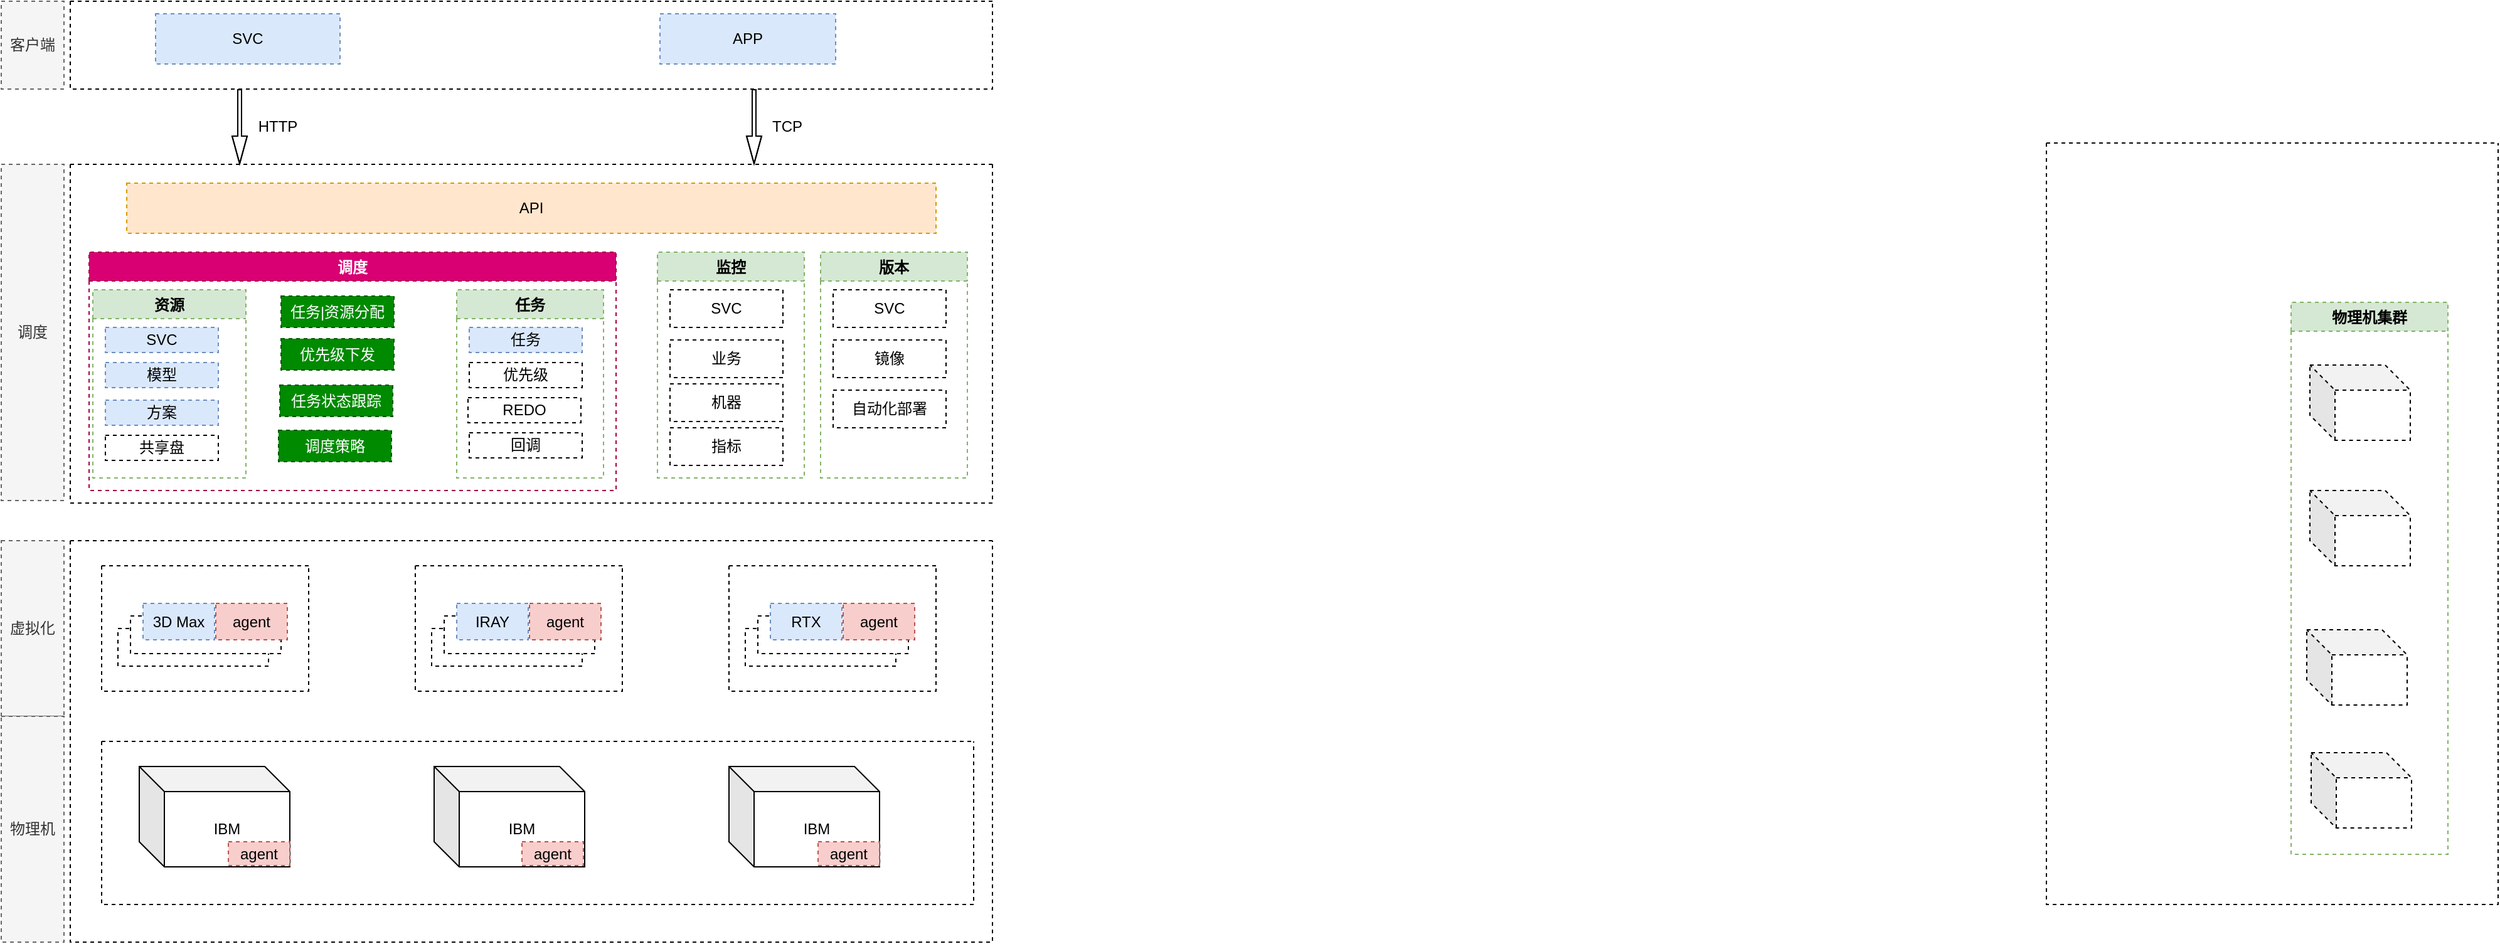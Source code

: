<mxfile version="24.7.16">
  <diagram name="第 1 页" id="7snGFcB2OGnm84_AoQXa">
    <mxGraphModel dx="1272" dy="775" grid="1" gridSize="10" guides="1" tooltips="1" connect="1" arrows="1" fold="1" page="1" pageScale="1" pageWidth="827" pageHeight="1169" math="0" shadow="0">
      <root>
        <mxCell id="0" />
        <mxCell id="1" parent="0" />
        <mxCell id="Lg2WKmgW3IOxMLWWxmQ5-1" value="IBM" style="shape=cube;whiteSpace=wrap;html=1;boundedLbl=1;backgroundOutline=1;darkOpacity=0.05;darkOpacity2=0.1;" vertex="1" parent="1">
          <mxGeometry x="190" y="680" width="120" height="80" as="geometry" />
        </mxCell>
        <mxCell id="Lg2WKmgW3IOxMLWWxmQ5-2" value="IBM" style="shape=cube;whiteSpace=wrap;html=1;boundedLbl=1;backgroundOutline=1;darkOpacity=0.05;darkOpacity2=0.1;" vertex="1" parent="1">
          <mxGeometry x="425" y="680" width="120" height="80" as="geometry" />
        </mxCell>
        <mxCell id="Lg2WKmgW3IOxMLWWxmQ5-3" value="IBM" style="shape=cube;whiteSpace=wrap;html=1;boundedLbl=1;backgroundOutline=1;darkOpacity=0.05;darkOpacity2=0.1;" vertex="1" parent="1">
          <mxGeometry x="660" y="680" width="120" height="80" as="geometry" />
        </mxCell>
        <mxCell id="Lg2WKmgW3IOxMLWWxmQ5-4" value="" style="swimlane;startSize=0;dashed=1;" vertex="1" parent="1">
          <mxGeometry x="135" y="500" width="735" height="320" as="geometry" />
        </mxCell>
        <mxCell id="Lg2WKmgW3IOxMLWWxmQ5-5" value="" style="swimlane;startSize=0;dashed=1;" vertex="1" parent="Lg2WKmgW3IOxMLWWxmQ5-4">
          <mxGeometry x="25" y="160" width="695" height="130" as="geometry" />
        </mxCell>
        <mxCell id="Lg2WKmgW3IOxMLWWxmQ5-6" value="" style="swimlane;startSize=0;dashed=1;" vertex="1" parent="Lg2WKmgW3IOxMLWWxmQ5-4">
          <mxGeometry x="25" y="20" width="165" height="100" as="geometry" />
        </mxCell>
        <mxCell id="Lg2WKmgW3IOxMLWWxmQ5-7" value="" style="rounded=0;whiteSpace=wrap;html=1;dashed=1;" vertex="1" parent="Lg2WKmgW3IOxMLWWxmQ5-6">
          <mxGeometry x="13" y="50" width="120" height="30" as="geometry" />
        </mxCell>
        <mxCell id="Lg2WKmgW3IOxMLWWxmQ5-8" value="" style="rounded=0;whiteSpace=wrap;html=1;dashed=1;" vertex="1" parent="1">
          <mxGeometry x="183" y="560" width="120" height="30" as="geometry" />
        </mxCell>
        <mxCell id="Lg2WKmgW3IOxMLWWxmQ5-9" value="3D Max" style="rounded=0;whiteSpace=wrap;html=1;dashed=1;fillColor=#dae8fc;strokeColor=#6c8ebf;" vertex="1" parent="1">
          <mxGeometry x="193" y="550" width="57" height="29" as="geometry" />
        </mxCell>
        <mxCell id="Lg2WKmgW3IOxMLWWxmQ5-10" value="" style="swimlane;startSize=0;dashed=1;" vertex="1" parent="1">
          <mxGeometry x="410" y="520" width="165" height="100" as="geometry" />
        </mxCell>
        <mxCell id="Lg2WKmgW3IOxMLWWxmQ5-11" value="" style="rounded=0;whiteSpace=wrap;html=1;dashed=1;" vertex="1" parent="Lg2WKmgW3IOxMLWWxmQ5-10">
          <mxGeometry x="13" y="50" width="120" height="30" as="geometry" />
        </mxCell>
        <mxCell id="Lg2WKmgW3IOxMLWWxmQ5-12" value="" style="rounded=0;whiteSpace=wrap;html=1;dashed=1;" vertex="1" parent="1">
          <mxGeometry x="433" y="560" width="120" height="30" as="geometry" />
        </mxCell>
        <mxCell id="Lg2WKmgW3IOxMLWWxmQ5-13" value="" style="swimlane;startSize=0;dashed=1;" vertex="1" parent="1">
          <mxGeometry x="660" y="520" width="165" height="100" as="geometry" />
        </mxCell>
        <mxCell id="Lg2WKmgW3IOxMLWWxmQ5-14" value="" style="rounded=0;whiteSpace=wrap;html=1;dashed=1;" vertex="1" parent="Lg2WKmgW3IOxMLWWxmQ5-13">
          <mxGeometry x="13" y="50" width="120" height="30" as="geometry" />
        </mxCell>
        <mxCell id="Lg2WKmgW3IOxMLWWxmQ5-15" value="" style="rounded=0;whiteSpace=wrap;html=1;dashed=1;" vertex="1" parent="1">
          <mxGeometry x="683" y="560" width="120" height="30" as="geometry" />
        </mxCell>
        <mxCell id="Lg2WKmgW3IOxMLWWxmQ5-16" value="" style="swimlane;startSize=0;dashed=1;" vertex="1" parent="1">
          <mxGeometry x="135" y="200" width="735" height="270" as="geometry" />
        </mxCell>
        <mxCell id="Lg2WKmgW3IOxMLWWxmQ5-17" value="资源" style="swimlane;dashed=1;fillColor=#d5e8d4;strokeColor=#82b366;" vertex="1" parent="Lg2WKmgW3IOxMLWWxmQ5-16">
          <mxGeometry x="18" y="100" width="122" height="150" as="geometry" />
        </mxCell>
        <mxCell id="Lg2WKmgW3IOxMLWWxmQ5-18" value="SVC" style="rounded=0;whiteSpace=wrap;html=1;dashed=1;fillColor=#dae8fc;strokeColor=#6c8ebf;" vertex="1" parent="Lg2WKmgW3IOxMLWWxmQ5-17">
          <mxGeometry x="10" y="30" width="90" height="20" as="geometry" />
        </mxCell>
        <mxCell id="Lg2WKmgW3IOxMLWWxmQ5-19" value="API" style="rounded=0;whiteSpace=wrap;html=1;dashed=1;fillColor=#ffe6cc;strokeColor=#d79b00;" vertex="1" parent="Lg2WKmgW3IOxMLWWxmQ5-16">
          <mxGeometry x="45" y="15" width="645" height="40" as="geometry" />
        </mxCell>
        <mxCell id="Lg2WKmgW3IOxMLWWxmQ5-20" value="模型" style="rounded=0;whiteSpace=wrap;html=1;dashed=1;fillColor=#dae8fc;strokeColor=#6c8ebf;" vertex="1" parent="1">
          <mxGeometry x="163" y="358" width="90" height="20" as="geometry" />
        </mxCell>
        <mxCell id="Lg2WKmgW3IOxMLWWxmQ5-21" value="方案" style="rounded=0;whiteSpace=wrap;html=1;dashed=1;fillColor=#dae8fc;strokeColor=#6c8ebf;" vertex="1" parent="1">
          <mxGeometry x="163" y="388" width="90" height="20" as="geometry" />
        </mxCell>
        <mxCell id="Lg2WKmgW3IOxMLWWxmQ5-22" value="任务" style="swimlane;dashed=1;fillColor=#d5e8d4;strokeColor=#82b366;" vertex="1" parent="1">
          <mxGeometry x="443" y="300" width="117" height="150" as="geometry" />
        </mxCell>
        <mxCell id="Lg2WKmgW3IOxMLWWxmQ5-23" value="任务" style="rounded=0;whiteSpace=wrap;html=1;dashed=1;fillColor=#dae8fc;strokeColor=#6c8ebf;" vertex="1" parent="Lg2WKmgW3IOxMLWWxmQ5-22">
          <mxGeometry x="10" y="30" width="90" height="20" as="geometry" />
        </mxCell>
        <mxCell id="Lg2WKmgW3IOxMLWWxmQ5-24" value="优先级" style="rounded=0;whiteSpace=wrap;html=1;dashed=1;" vertex="1" parent="1">
          <mxGeometry x="453" y="358" width="90" height="20" as="geometry" />
        </mxCell>
        <mxCell id="Lg2WKmgW3IOxMLWWxmQ5-25" value="REDO" style="rounded=0;whiteSpace=wrap;html=1;dashed=1;" vertex="1" parent="1">
          <mxGeometry x="452" y="386" width="90" height="20" as="geometry" />
        </mxCell>
        <mxCell id="Lg2WKmgW3IOxMLWWxmQ5-26" value="监控" style="swimlane;dashed=1;fillColor=#d5e8d4;strokeColor=#82b366;" vertex="1" parent="1">
          <mxGeometry x="603" y="270" width="117" height="180" as="geometry" />
        </mxCell>
        <mxCell id="Lg2WKmgW3IOxMLWWxmQ5-27" value="SVC" style="rounded=0;whiteSpace=wrap;html=1;dashed=1;" vertex="1" parent="Lg2WKmgW3IOxMLWWxmQ5-26">
          <mxGeometry x="10" y="30" width="90" height="30" as="geometry" />
        </mxCell>
        <mxCell id="Lg2WKmgW3IOxMLWWxmQ5-28" value="业务" style="rounded=0;whiteSpace=wrap;html=1;dashed=1;" vertex="1" parent="1">
          <mxGeometry x="613" y="340" width="90" height="30" as="geometry" />
        </mxCell>
        <mxCell id="Lg2WKmgW3IOxMLWWxmQ5-29" value="机器" style="rounded=0;whiteSpace=wrap;html=1;dashed=1;" vertex="1" parent="1">
          <mxGeometry x="613" y="375" width="90" height="30" as="geometry" />
        </mxCell>
        <mxCell id="Lg2WKmgW3IOxMLWWxmQ5-30" value="指标" style="rounded=0;whiteSpace=wrap;html=1;dashed=1;" vertex="1" parent="1">
          <mxGeometry x="613" y="410" width="90" height="30" as="geometry" />
        </mxCell>
        <mxCell id="Lg2WKmgW3IOxMLWWxmQ5-31" value="共享盘" style="rounded=0;whiteSpace=wrap;html=1;dashed=1;" vertex="1" parent="1">
          <mxGeometry x="163" y="416" width="90" height="20" as="geometry" />
        </mxCell>
        <mxCell id="Lg2WKmgW3IOxMLWWxmQ5-32" value="agent" style="rounded=0;whiteSpace=wrap;html=1;dashed=1;fillColor=#f8cecc;strokeColor=#b85450;" vertex="1" parent="1">
          <mxGeometry x="251" y="550" width="57" height="29" as="geometry" />
        </mxCell>
        <mxCell id="Lg2WKmgW3IOxMLWWxmQ5-33" value="IRAY" style="rounded=0;whiteSpace=wrap;html=1;dashed=1;fillColor=#dae8fc;strokeColor=#6c8ebf;" vertex="1" parent="1">
          <mxGeometry x="443" y="550" width="57" height="29" as="geometry" />
        </mxCell>
        <mxCell id="Lg2WKmgW3IOxMLWWxmQ5-34" value="agent" style="rounded=0;whiteSpace=wrap;html=1;dashed=1;fillColor=#f8cecc;strokeColor=#b85450;" vertex="1" parent="1">
          <mxGeometry x="501" y="550" width="57" height="29" as="geometry" />
        </mxCell>
        <mxCell id="Lg2WKmgW3IOxMLWWxmQ5-35" value="RTX" style="rounded=0;whiteSpace=wrap;html=1;dashed=1;fillColor=#dae8fc;strokeColor=#6c8ebf;" vertex="1" parent="1">
          <mxGeometry x="693" y="550" width="57" height="29" as="geometry" />
        </mxCell>
        <mxCell id="Lg2WKmgW3IOxMLWWxmQ5-36" value="agent" style="rounded=0;whiteSpace=wrap;html=1;dashed=1;fillColor=#f8cecc;strokeColor=#b85450;" vertex="1" parent="1">
          <mxGeometry x="751" y="550" width="57" height="29" as="geometry" />
        </mxCell>
        <mxCell id="Lg2WKmgW3IOxMLWWxmQ5-37" value="agent" style="rounded=0;whiteSpace=wrap;html=1;dashed=1;fillColor=#f8cecc;strokeColor=#b85450;" vertex="1" parent="1">
          <mxGeometry x="261" y="740" width="49" height="19" as="geometry" />
        </mxCell>
        <mxCell id="Lg2WKmgW3IOxMLWWxmQ5-38" value="agent" style="rounded=0;whiteSpace=wrap;html=1;dashed=1;fillColor=#f8cecc;strokeColor=#b85450;" vertex="1" parent="1">
          <mxGeometry x="495" y="740" width="49" height="19" as="geometry" />
        </mxCell>
        <mxCell id="Lg2WKmgW3IOxMLWWxmQ5-39" value="agent" style="rounded=0;whiteSpace=wrap;html=1;dashed=1;fillColor=#f8cecc;strokeColor=#b85450;" vertex="1" parent="1">
          <mxGeometry x="731" y="740" width="49" height="19" as="geometry" />
        </mxCell>
        <mxCell id="Lg2WKmgW3IOxMLWWxmQ5-40" value="版本" style="swimlane;dashed=1;fillColor=#d5e8d4;strokeColor=#82b366;" vertex="1" parent="1">
          <mxGeometry x="733" y="270" width="117" height="180" as="geometry" />
        </mxCell>
        <mxCell id="Lg2WKmgW3IOxMLWWxmQ5-41" value="SVC" style="rounded=0;whiteSpace=wrap;html=1;dashed=1;" vertex="1" parent="Lg2WKmgW3IOxMLWWxmQ5-40">
          <mxGeometry x="10" y="30" width="90" height="30" as="geometry" />
        </mxCell>
        <mxCell id="Lg2WKmgW3IOxMLWWxmQ5-42" value="镜像" style="rounded=0;whiteSpace=wrap;html=1;dashed=1;" vertex="1" parent="1">
          <mxGeometry x="743" y="340" width="90" height="30" as="geometry" />
        </mxCell>
        <mxCell id="Lg2WKmgW3IOxMLWWxmQ5-43" value="" style="swimlane;startSize=0;dashed=1;" vertex="1" parent="1">
          <mxGeometry x="135" y="70" width="735" height="70" as="geometry" />
        </mxCell>
        <mxCell id="Lg2WKmgW3IOxMLWWxmQ5-44" value="APP" style="rounded=0;whiteSpace=wrap;html=1;dashed=1;fillColor=#dae8fc;strokeColor=#6c8ebf;" vertex="1" parent="Lg2WKmgW3IOxMLWWxmQ5-43">
          <mxGeometry x="470" y="10" width="140" height="40" as="geometry" />
        </mxCell>
        <mxCell id="Lg2WKmgW3IOxMLWWxmQ5-45" value="SVC" style="rounded=0;whiteSpace=wrap;html=1;dashed=1;fillColor=#dae8fc;strokeColor=#6c8ebf;" vertex="1" parent="1">
          <mxGeometry x="203" y="80" width="147" height="40" as="geometry" />
        </mxCell>
        <mxCell id="Lg2WKmgW3IOxMLWWxmQ5-46" value="" style="shape=flexArrow;endArrow=classic;html=1;rounded=0;endWidth=8;endSize=7;width=3;" edge="1" parent="1">
          <mxGeometry width="50" height="50" relative="1" as="geometry">
            <mxPoint x="270" y="140" as="sourcePoint" />
            <mxPoint x="270" y="200" as="targetPoint" />
            <Array as="points">
              <mxPoint x="270" y="170" />
            </Array>
          </mxGeometry>
        </mxCell>
        <mxCell id="Lg2WKmgW3IOxMLWWxmQ5-47" value="HTTP" style="text;html=1;align=center;verticalAlign=middle;resizable=0;points=[];autosize=1;strokeColor=none;fillColor=none;" vertex="1" parent="1">
          <mxGeometry x="275" y="160" width="50" height="20" as="geometry" />
        </mxCell>
        <mxCell id="Lg2WKmgW3IOxMLWWxmQ5-48" value="" style="shape=flexArrow;endArrow=classic;html=1;rounded=0;endWidth=8;endSize=7;width=3;" edge="1" parent="1">
          <mxGeometry width="50" height="50" relative="1" as="geometry">
            <mxPoint x="680" y="140" as="sourcePoint" />
            <mxPoint x="680" y="200" as="targetPoint" />
            <Array as="points">
              <mxPoint x="680" y="170" />
            </Array>
          </mxGeometry>
        </mxCell>
        <mxCell id="Lg2WKmgW3IOxMLWWxmQ5-49" value="TCP" style="text;html=1;align=center;verticalAlign=middle;resizable=0;points=[];autosize=1;strokeColor=none;fillColor=none;" vertex="1" parent="1">
          <mxGeometry x="686" y="160" width="40" height="20" as="geometry" />
        </mxCell>
        <mxCell id="Lg2WKmgW3IOxMLWWxmQ5-50" value="虚拟化" style="rounded=0;whiteSpace=wrap;html=1;dashed=1;fillColor=#f5f5f5;fontColor=#333333;strokeColor=#666666;" vertex="1" parent="1">
          <mxGeometry x="80" y="500" width="50" height="140" as="geometry" />
        </mxCell>
        <mxCell id="Lg2WKmgW3IOxMLWWxmQ5-51" value="物理机" style="rounded=0;whiteSpace=wrap;html=1;dashed=1;fillColor=#f5f5f5;fontColor=#333333;strokeColor=#666666;" vertex="1" parent="1">
          <mxGeometry x="80" y="640" width="50" height="180" as="geometry" />
        </mxCell>
        <mxCell id="Lg2WKmgW3IOxMLWWxmQ5-52" value="调度" style="rounded=0;whiteSpace=wrap;html=1;dashed=1;fillColor=#f5f5f5;fontColor=#333333;strokeColor=#666666;" vertex="1" parent="1">
          <mxGeometry x="80" y="200" width="50" height="268" as="geometry" />
        </mxCell>
        <mxCell id="Lg2WKmgW3IOxMLWWxmQ5-53" value="客户端" style="rounded=0;whiteSpace=wrap;html=1;dashed=1;fillColor=#f5f5f5;fontColor=#333333;strokeColor=#666666;" vertex="1" parent="1">
          <mxGeometry x="80" y="70" width="50" height="70" as="geometry" />
        </mxCell>
        <mxCell id="Lg2WKmgW3IOxMLWWxmQ5-54" value="回调" style="rounded=0;whiteSpace=wrap;html=1;dashed=1;" vertex="1" parent="1">
          <mxGeometry x="453" y="414" width="90" height="20" as="geometry" />
        </mxCell>
        <mxCell id="Lg2WKmgW3IOxMLWWxmQ5-55" value="" style="shape=cube;whiteSpace=wrap;html=1;boundedLbl=1;backgroundOutline=1;darkOpacity=0.05;darkOpacity2=0.1;dashed=1;" vertex="1" parent="1">
          <mxGeometry x="1921" y="669" width="80" height="60" as="geometry" />
        </mxCell>
        <mxCell id="Lg2WKmgW3IOxMLWWxmQ5-56" value="物理机集群" style="swimlane;dashed=1;fillColor=#d5e8d4;strokeColor=#82b366;" vertex="1" parent="1">
          <mxGeometry x="1905" y="310" width="125" height="440" as="geometry" />
        </mxCell>
        <mxCell id="Lg2WKmgW3IOxMLWWxmQ5-57" value="" style="shape=cube;whiteSpace=wrap;html=1;boundedLbl=1;backgroundOutline=1;darkOpacity=0.05;darkOpacity2=0.1;dashed=1;" vertex="1" parent="Lg2WKmgW3IOxMLWWxmQ5-56">
          <mxGeometry x="15" y="50" width="80" height="60" as="geometry" />
        </mxCell>
        <mxCell id="Lg2WKmgW3IOxMLWWxmQ5-58" value="" style="shape=cube;whiteSpace=wrap;html=1;boundedLbl=1;backgroundOutline=1;darkOpacity=0.05;darkOpacity2=0.1;dashed=1;" vertex="1" parent="Lg2WKmgW3IOxMLWWxmQ5-56">
          <mxGeometry x="15" y="150" width="80" height="60" as="geometry" />
        </mxCell>
        <mxCell id="Lg2WKmgW3IOxMLWWxmQ5-59" value="" style="shape=cube;whiteSpace=wrap;html=1;boundedLbl=1;backgroundOutline=1;darkOpacity=0.05;darkOpacity2=0.1;dashed=1;" vertex="1" parent="Lg2WKmgW3IOxMLWWxmQ5-56">
          <mxGeometry x="12.5" y="261" width="80" height="60" as="geometry" />
        </mxCell>
        <mxCell id="Lg2WKmgW3IOxMLWWxmQ5-60" value="" style="swimlane;startSize=0;dashed=1;" vertex="1" parent="1">
          <mxGeometry x="1710" y="183" width="360" height="607" as="geometry" />
        </mxCell>
        <mxCell id="Lg2WKmgW3IOxMLWWxmQ5-61" value="调度" style="swimlane;dashed=1;fillColor=#d80073;strokeColor=#A50040;fontColor=#ffffff;" vertex="1" parent="1">
          <mxGeometry x="150" y="270" width="420" height="190" as="geometry" />
        </mxCell>
        <mxCell id="Lg2WKmgW3IOxMLWWxmQ5-62" value="任务|资源分配" style="rounded=0;whiteSpace=wrap;html=1;dashed=1;fillColor=#008a00;strokeColor=#005700;fontColor=#ffffff;" vertex="1" parent="Lg2WKmgW3IOxMLWWxmQ5-61">
          <mxGeometry x="153" y="35" width="90" height="25" as="geometry" />
        </mxCell>
        <mxCell id="Lg2WKmgW3IOxMLWWxmQ5-63" value="优先级下发" style="rounded=0;whiteSpace=wrap;html=1;dashed=1;fillColor=#008a00;fontColor=#ffffff;strokeColor=#005700;" vertex="1" parent="1">
          <mxGeometry x="303" y="339" width="90" height="25" as="geometry" />
        </mxCell>
        <mxCell id="Lg2WKmgW3IOxMLWWxmQ5-64" value="任务状态跟踪" style="rounded=0;whiteSpace=wrap;html=1;dashed=1;fillColor=#008a00;fontColor=#ffffff;strokeColor=#005700;" vertex="1" parent="1">
          <mxGeometry x="302" y="376" width="90" height="25" as="geometry" />
        </mxCell>
        <mxCell id="Lg2WKmgW3IOxMLWWxmQ5-65" value="调度策略" style="rounded=0;whiteSpace=wrap;html=1;dashed=1;fillColor=#008a00;fontColor=#ffffff;strokeColor=#005700;" vertex="1" parent="1">
          <mxGeometry x="301" y="412" width="90" height="25" as="geometry" />
        </mxCell>
        <mxCell id="Lg2WKmgW3IOxMLWWxmQ5-66" value="自动化部署" style="rounded=0;whiteSpace=wrap;html=1;dashed=1;" vertex="1" parent="1">
          <mxGeometry x="743" y="380" width="90" height="30" as="geometry" />
        </mxCell>
      </root>
    </mxGraphModel>
  </diagram>
</mxfile>

